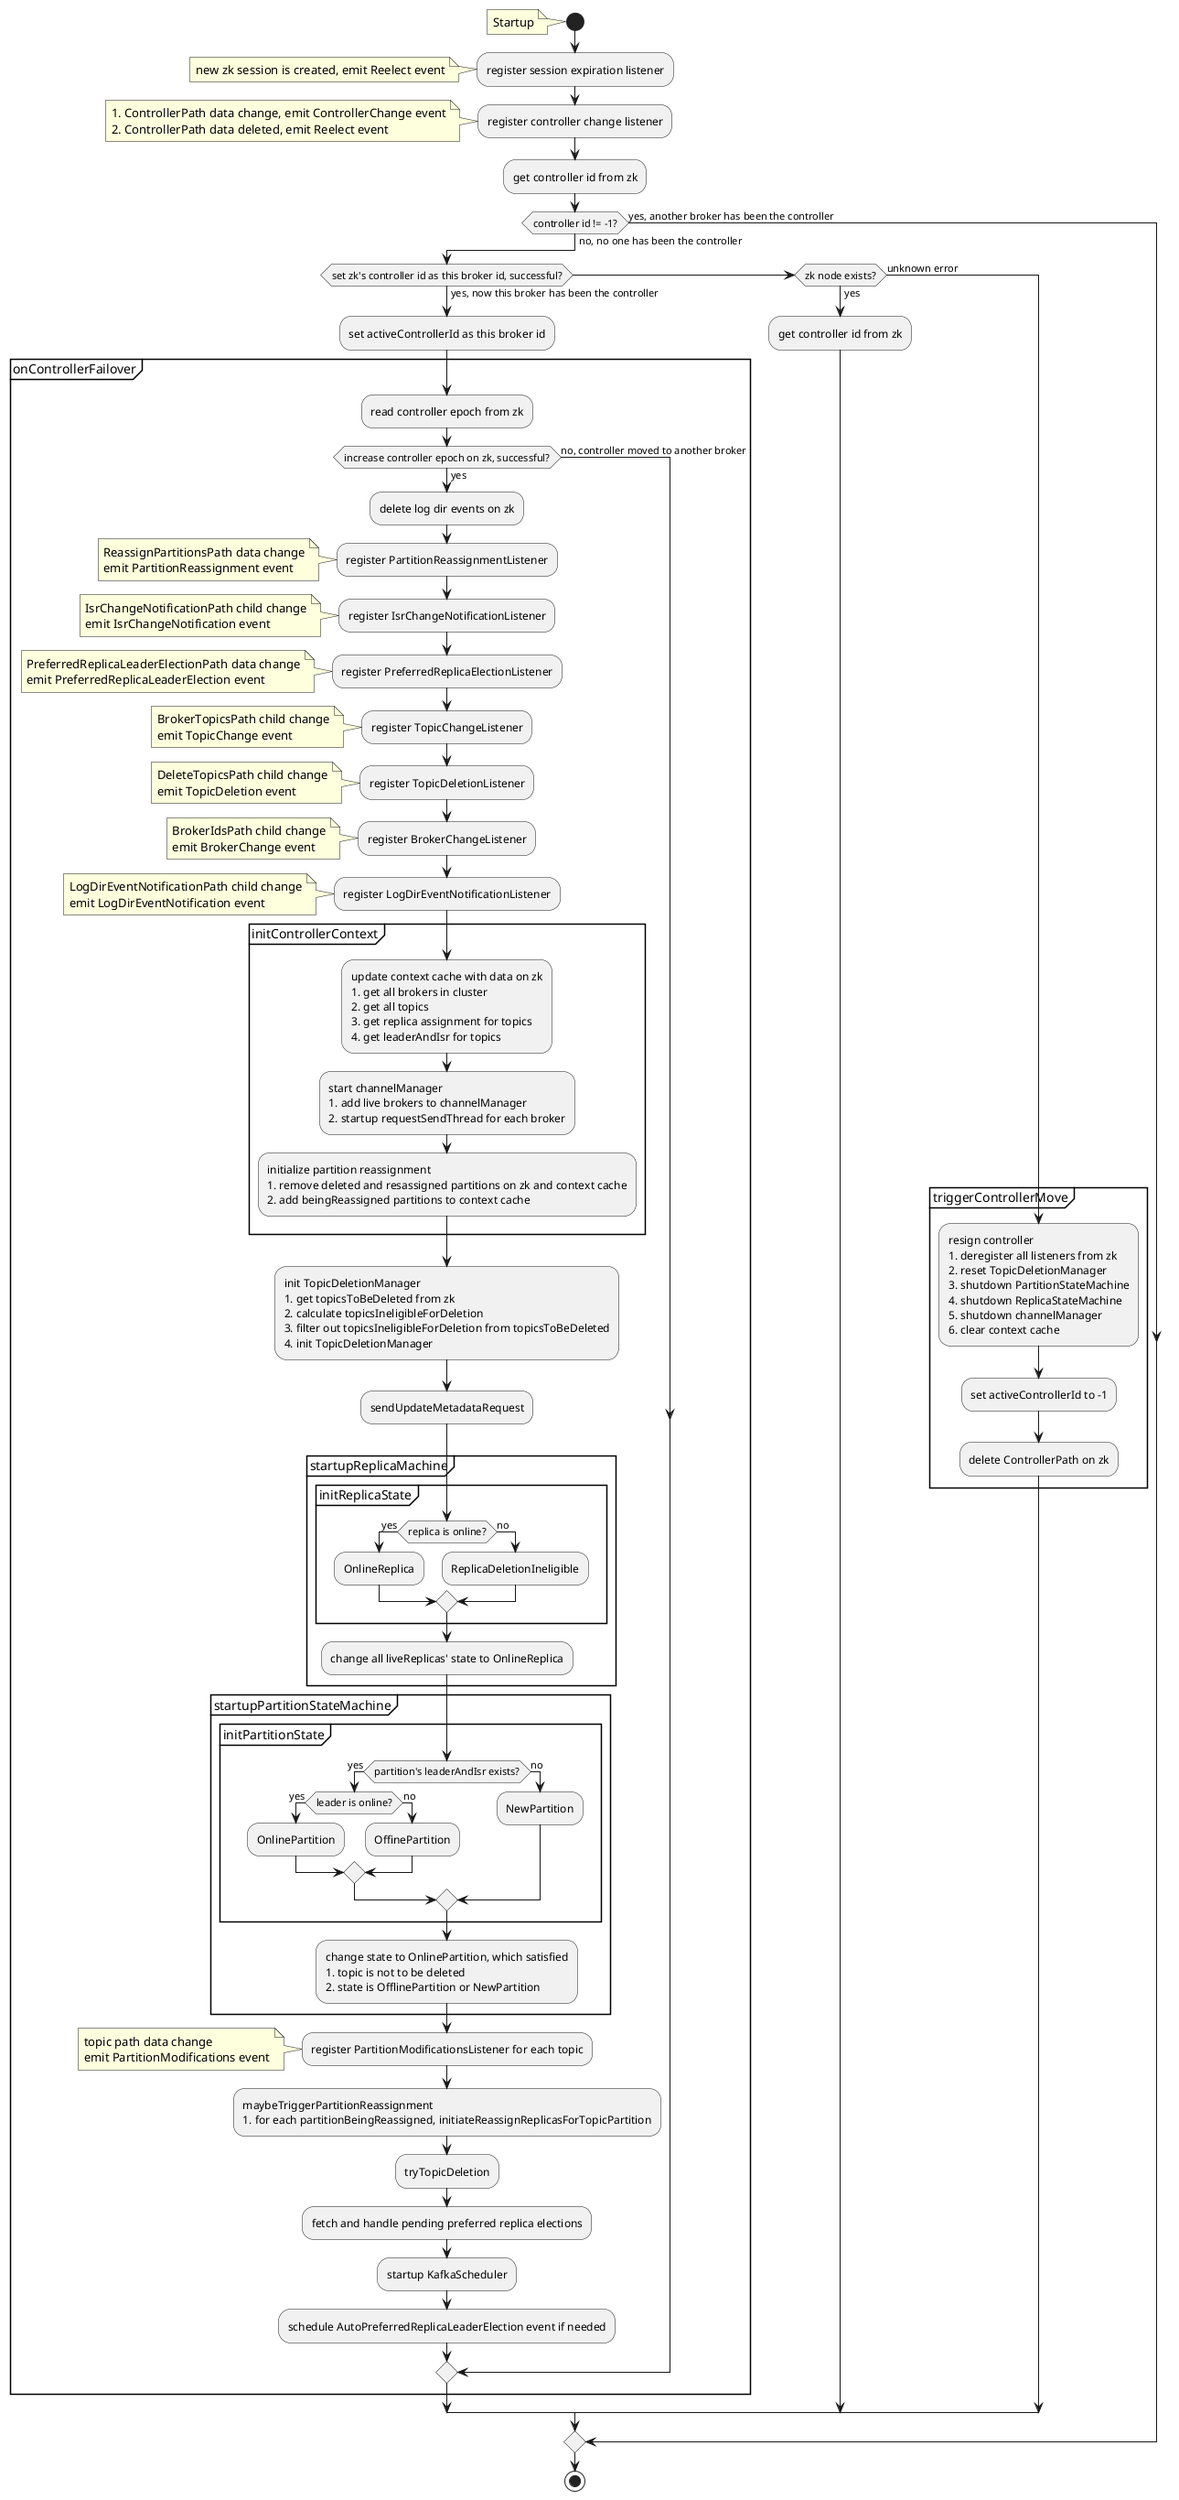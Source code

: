@startuml
start
note left: Startup 

:register session expiration listener;
note left
new zk session is created, emit Reelect event
end note

:register controller change listener;
note left
1. ControllerPath data change, emit ControllerChange event
2. ControllerPath data deleted, emit Reelect event
end note

:get controller id from zk;

if (controller id != -1?) then(yes, another broker has been the controller)
else (no, no one has been the controller)
	if (set zk's controller id as this broker id, successful?) then (yes, now this broker has been the controller)
		:set activeControllerId as this broker id;
		partition onControllerFailover {
			:read controller epoch from zk;
			if (increase controller epoch on zk, successful?) then (yes)
				:delete log dir events on zk;
				:register PartitionReassignmentListener;
				note left
				ReassignPartitionsPath data change
				emit PartitionReassignment event
				end note

				:register IsrChangeNotificationListener;
				note left
				IsrChangeNotificationPath child change
				emit IsrChangeNotification event
				end note

				:register PreferredReplicaElectionListener;
				note left
				PreferredReplicaLeaderElectionPath data change
				emit PreferredReplicaLeaderElection event
				end note

				:register TopicChangeListener;
				note left
				BrokerTopicsPath child change
				emit TopicChange event
				end note

				:register TopicDeletionListener;
				note left
				DeleteTopicsPath child change
				emit TopicDeletion event
				end note

				:register BrokerChangeListener;
				note left
				BrokerIdsPath child change
				emit BrokerChange event
				end note

				:register LogDirEventNotificationListener;
				note left
				LogDirEventNotificationPath child change
				emit LogDirEventNotification event
				end note

				partition initControllerContext {
					:update context cache with data on zk
					1. get all brokers in cluster
					2. get all topics
					3. get replica assignment for topics
					4. get leaderAndIsr for topics;
					
					:start channelManager
					1. add live brokers to channelManager
					2. startup requestSendThread for each broker;

					:initialize partition reassignment
					1. remove deleted and resassigned partitions on zk and context cache
					2. add beingReassigned partitions to context cache; 
				}

				:init TopicDeletionManager
				1. get topicsToBeDeleted from zk
				2. calculate topicsIneligibleForDeletion
				3. filter out topicsIneligibleForDeletion from topicsToBeDeleted
				4. init TopicDeletionManager;

				:sendUpdateMetadataRequest;

				partition startupReplicaMachine {
					partition initReplicaState {
						if (replica is online?) then (yes)
							:OnlineReplica;
						else (no)
							:ReplicaDeletionIneligible;
						endif
					}
					:change all liveReplicas' state to OnlineReplica;
				}

				partition startupPartitionStateMachine {
					partition initPartitionState {
						if (partition's leaderAndIsr exists?) then (yes)
							if (leader is online?) then (yes)
								:OnlinePartition;
							else (no)
								:OffinePartition;
							endif
						else (no)
							:NewPartition;
						endif
					}
					:change state to OnlinePartition, which satisfied
					1. topic is not to be deleted
					2. state is OfflinePartition or NewPartition;
				}

				:register PartitionModificationsListener for each topic;
				note left
					topic path data change
					emit PartitionModifications event
				end note

				:maybeTriggerPartitionReassignment
				1. for each partitionBeingReassigned, initiateReassignReplicasForTopicPartition;

				:tryTopicDeletion;

				:fetch and handle pending preferred replica elections;

				:startup KafkaScheduler;

				:schedule AutoPreferredReplicaLeaderElection event if needed;
			else (no, controller moved to another broker)
			endif
		}
	elseif (zk node exists?) then (yes)
		:get controller id from zk;
	else (unknown error) 
		partition triggerControllerMove {
			:resign controller
			1. deregister all listeners from zk
			2. reset TopicDeletionManager
			3. shutdown PartitionStateMachine
			4. shutdown ReplicaStateMachine
			5. shutdown channelManager
			6. clear context cache;
			:set activeControllerId to -1;
			:delete ControllerPath on zk;
		}
	endif
endif
stop
@enduml
